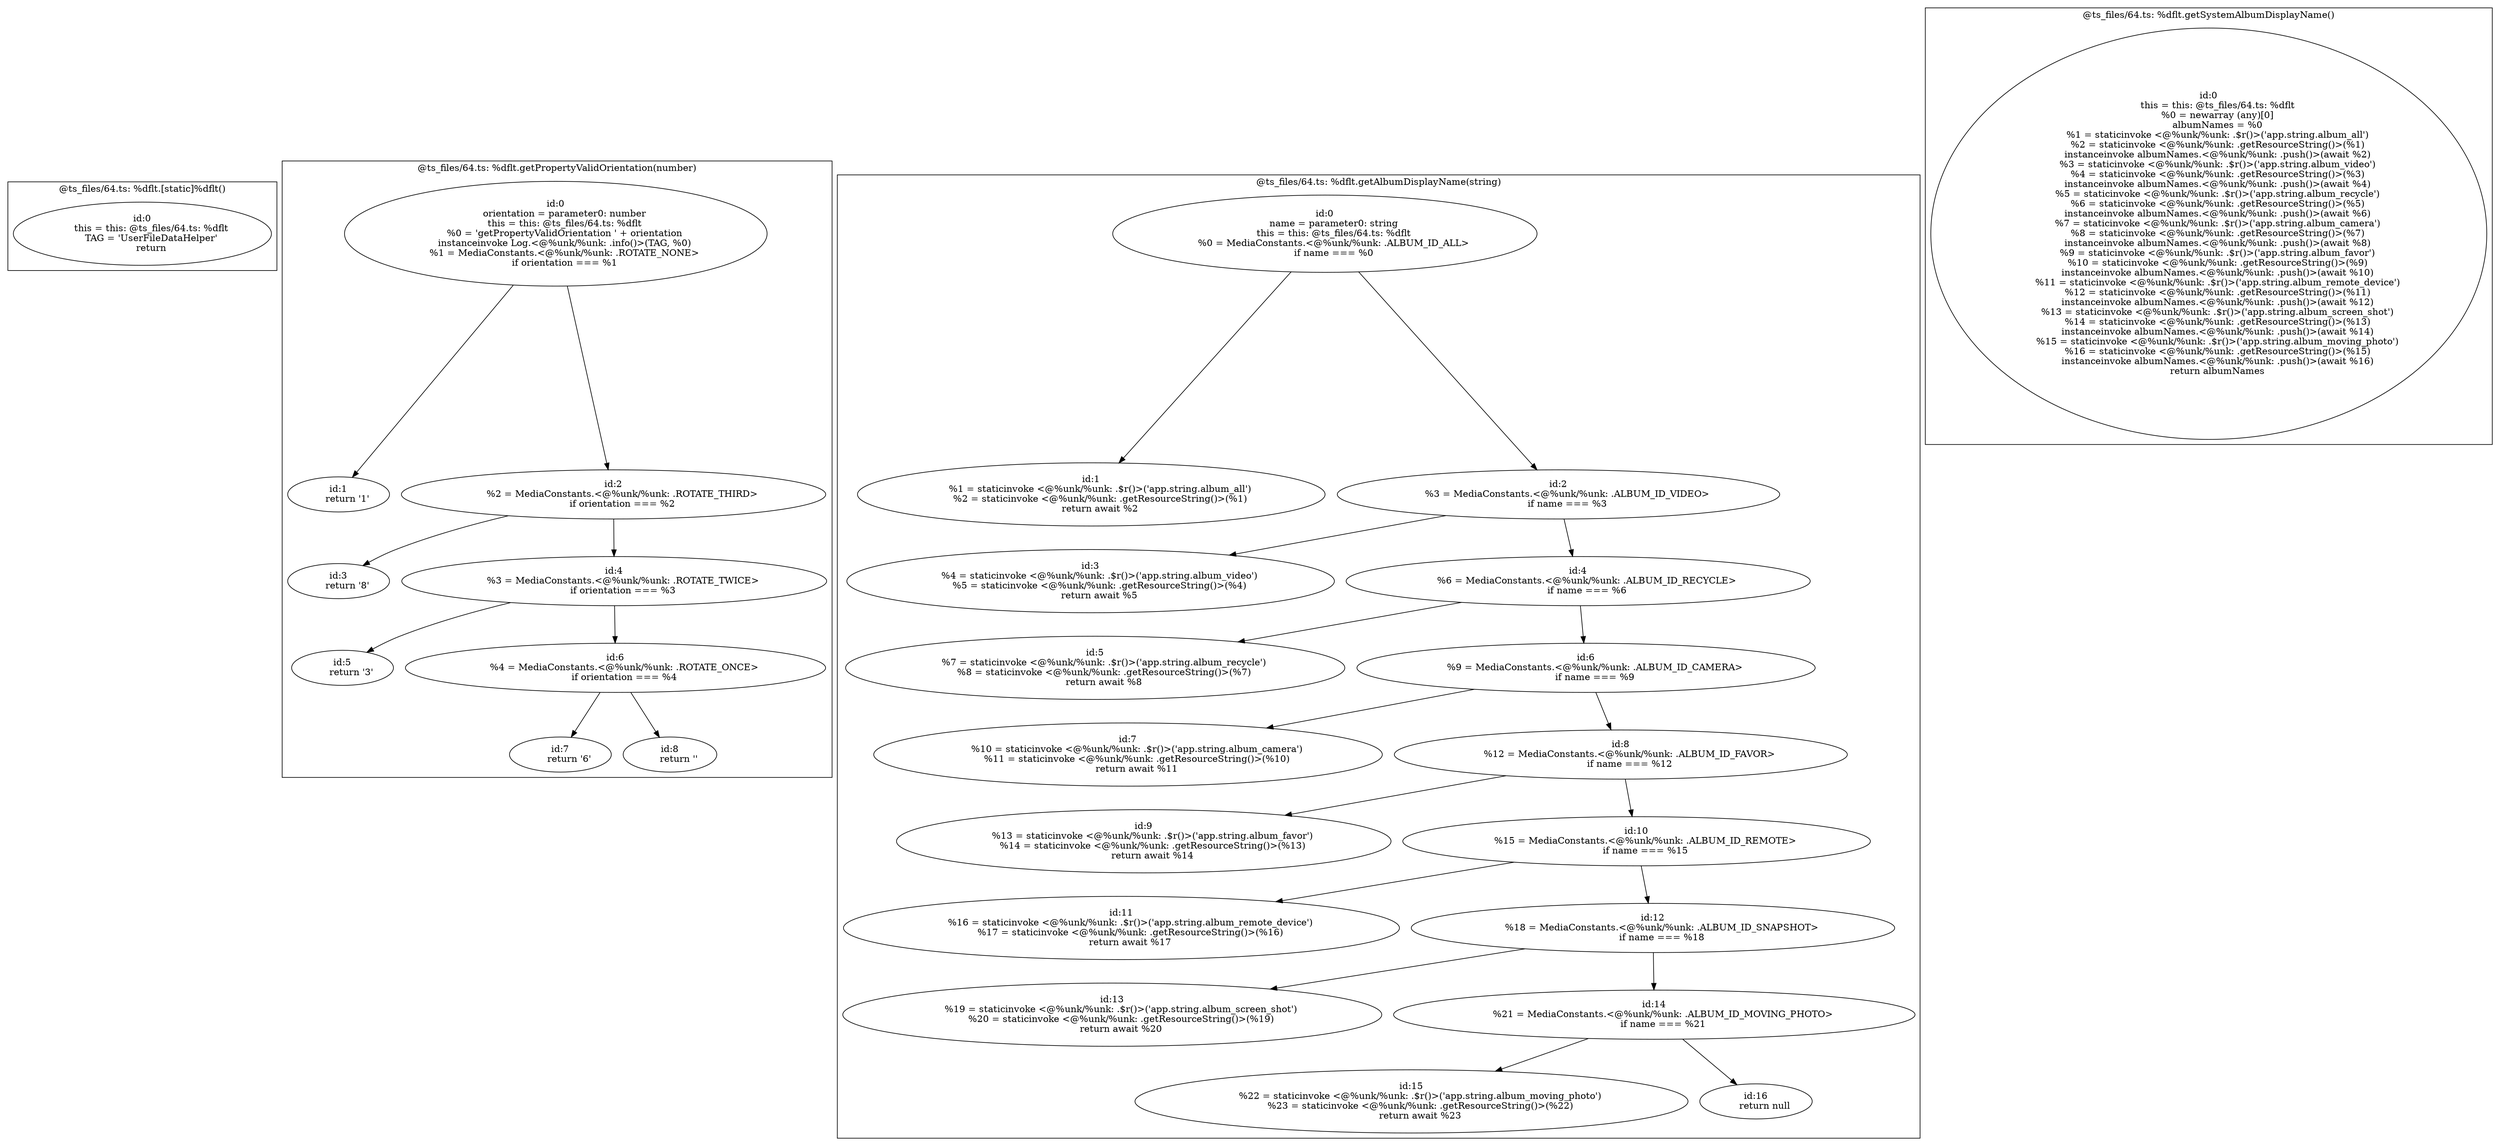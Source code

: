 digraph "64.ts" {
subgraph "cluster_@ts_files/64.ts: %dflt.[static]%dflt()" {
  label="@ts_files/64.ts: %dflt.[static]%dflt()";
  Node33260 [label="id:0
      this = this: @ts_files/64.ts: %dflt
      TAG = 'UserFileDataHelper'
      return"];
}
subgraph "cluster_@ts_files/64.ts: %dflt.getPropertyValidOrientation(number)" {
  label="@ts_files/64.ts: %dflt.getPropertyValidOrientation(number)";
  Node55290 [label="id:0
      orientation = parameter0: number
      this = this: @ts_files/64.ts: %dflt
      %0 = 'getPropertyValidOrientation ' + orientation
      instanceinvoke Log.<@%unk/%unk: .info()>(TAG, %0)
      %1 = MediaConstants.<@%unk/%unk: .ROTATE_NONE>
      if orientation === %1"];
  Node55291 [label="id:1
      return '1'"];
  Node55292 [label="id:2
      %2 = MediaConstants.<@%unk/%unk: .ROTATE_THIRD>
      if orientation === %2"];
  Node55293 [label="id:3
      return '8'"];
  Node55294 [label="id:4
      %3 = MediaConstants.<@%unk/%unk: .ROTATE_TWICE>
      if orientation === %3"];
  Node55295 [label="id:5
      return '3'"];
  Node55296 [label="id:6
      %4 = MediaConstants.<@%unk/%unk: .ROTATE_ONCE>
      if orientation === %4"];
  Node55297 [label="id:7
      return '6'"];
  Node55298 [label="id:8
      return ''"];
  Node55290 -> Node55291;
  Node55290 -> Node55292;
  Node55292 -> Node55293;
  Node55292 -> Node55294;
  Node55294 -> Node55295;
  Node55294 -> Node55296;
  Node55296 -> Node55297;
  Node55296 -> Node55298;
}
subgraph "cluster_@ts_files/64.ts: %dflt.getAlbumDisplayName(string)" {
  label="@ts_files/64.ts: %dflt.getAlbumDisplayName(string)";
  Node46220 [label="id:0
      name = parameter0: string
      this = this: @ts_files/64.ts: %dflt
      %0 = MediaConstants.<@%unk/%unk: .ALBUM_ID_ALL>
      if name === %0"];
  Node46221 [label="id:1
      %1 = staticinvoke <@%unk/%unk: .$r()>('app.string.album_all')
      %2 = staticinvoke <@%unk/%unk: .getResourceString()>(%1)
      return await %2"];
  Node46222 [label="id:2
      %3 = MediaConstants.<@%unk/%unk: .ALBUM_ID_VIDEO>
      if name === %3"];
  Node46223 [label="id:3
      %4 = staticinvoke <@%unk/%unk: .$r()>('app.string.album_video')
      %5 = staticinvoke <@%unk/%unk: .getResourceString()>(%4)
      return await %5"];
  Node46224 [label="id:4
      %6 = MediaConstants.<@%unk/%unk: .ALBUM_ID_RECYCLE>
      if name === %6"];
  Node46225 [label="id:5
      %7 = staticinvoke <@%unk/%unk: .$r()>('app.string.album_recycle')
      %8 = staticinvoke <@%unk/%unk: .getResourceString()>(%7)
      return await %8"];
  Node46226 [label="id:6
      %9 = MediaConstants.<@%unk/%unk: .ALBUM_ID_CAMERA>
      if name === %9"];
  Node46227 [label="id:7
      %10 = staticinvoke <@%unk/%unk: .$r()>('app.string.album_camera')
      %11 = staticinvoke <@%unk/%unk: .getResourceString()>(%10)
      return await %11"];
  Node46228 [label="id:8
      %12 = MediaConstants.<@%unk/%unk: .ALBUM_ID_FAVOR>
      if name === %12"];
  Node46229 [label="id:9
      %13 = staticinvoke <@%unk/%unk: .$r()>('app.string.album_favor')
      %14 = staticinvoke <@%unk/%unk: .getResourceString()>(%13)
      return await %14"];
  Node462210 [label="id:10
      %15 = MediaConstants.<@%unk/%unk: .ALBUM_ID_REMOTE>
      if name === %15"];
  Node462211 [label="id:11
      %16 = staticinvoke <@%unk/%unk: .$r()>('app.string.album_remote_device')
      %17 = staticinvoke <@%unk/%unk: .getResourceString()>(%16)
      return await %17"];
  Node462212 [label="id:12
      %18 = MediaConstants.<@%unk/%unk: .ALBUM_ID_SNAPSHOT>
      if name === %18"];
  Node462213 [label="id:13
      %19 = staticinvoke <@%unk/%unk: .$r()>('app.string.album_screen_shot')
      %20 = staticinvoke <@%unk/%unk: .getResourceString()>(%19)
      return await %20"];
  Node462214 [label="id:14
      %21 = MediaConstants.<@%unk/%unk: .ALBUM_ID_MOVING_PHOTO>
      if name === %21"];
  Node462215 [label="id:15
      %22 = staticinvoke <@%unk/%unk: .$r()>('app.string.album_moving_photo')
      %23 = staticinvoke <@%unk/%unk: .getResourceString()>(%22)
      return await %23"];
  Node462216 [label="id:16
      return null"];
  Node46220 -> Node46221;
  Node46220 -> Node46222;
  Node46222 -> Node46223;
  Node46222 -> Node46224;
  Node46224 -> Node46225;
  Node46224 -> Node46226;
  Node46226 -> Node46227;
  Node46226 -> Node46228;
  Node46228 -> Node46229;
  Node46228 -> Node462210;
  Node462210 -> Node462211;
  Node462210 -> Node462212;
  Node462212 -> Node462213;
  Node462212 -> Node462214;
  Node462214 -> Node462215;
  Node462214 -> Node462216;
}
subgraph "cluster_@ts_files/64.ts: %dflt.getSystemAlbumDisplayName()" {
  label="@ts_files/64.ts: %dflt.getSystemAlbumDisplayName()";
  Node46040 [label="id:0
      this = this: @ts_files/64.ts: %dflt
      %0 = newarray (any)[0]
      albumNames = %0
      %1 = staticinvoke <@%unk/%unk: .$r()>('app.string.album_all')
      %2 = staticinvoke <@%unk/%unk: .getResourceString()>(%1)
      instanceinvoke albumNames.<@%unk/%unk: .push()>(await %2)
      %3 = staticinvoke <@%unk/%unk: .$r()>('app.string.album_video')
      %4 = staticinvoke <@%unk/%unk: .getResourceString()>(%3)
      instanceinvoke albumNames.<@%unk/%unk: .push()>(await %4)
      %5 = staticinvoke <@%unk/%unk: .$r()>('app.string.album_recycle')
      %6 = staticinvoke <@%unk/%unk: .getResourceString()>(%5)
      instanceinvoke albumNames.<@%unk/%unk: .push()>(await %6)
      %7 = staticinvoke <@%unk/%unk: .$r()>('app.string.album_camera')
      %8 = staticinvoke <@%unk/%unk: .getResourceString()>(%7)
      instanceinvoke albumNames.<@%unk/%unk: .push()>(await %8)
      %9 = staticinvoke <@%unk/%unk: .$r()>('app.string.album_favor')
      %10 = staticinvoke <@%unk/%unk: .getResourceString()>(%9)
      instanceinvoke albumNames.<@%unk/%unk: .push()>(await %10)
      %11 = staticinvoke <@%unk/%unk: .$r()>('app.string.album_remote_device')
      %12 = staticinvoke <@%unk/%unk: .getResourceString()>(%11)
      instanceinvoke albumNames.<@%unk/%unk: .push()>(await %12)
      %13 = staticinvoke <@%unk/%unk: .$r()>('app.string.album_screen_shot')
      %14 = staticinvoke <@%unk/%unk: .getResourceString()>(%13)
      instanceinvoke albumNames.<@%unk/%unk: .push()>(await %14)
      %15 = staticinvoke <@%unk/%unk: .$r()>('app.string.album_moving_photo')
      %16 = staticinvoke <@%unk/%unk: .getResourceString()>(%15)
      instanceinvoke albumNames.<@%unk/%unk: .push()>(await %16)
      return albumNames"];
}
}
